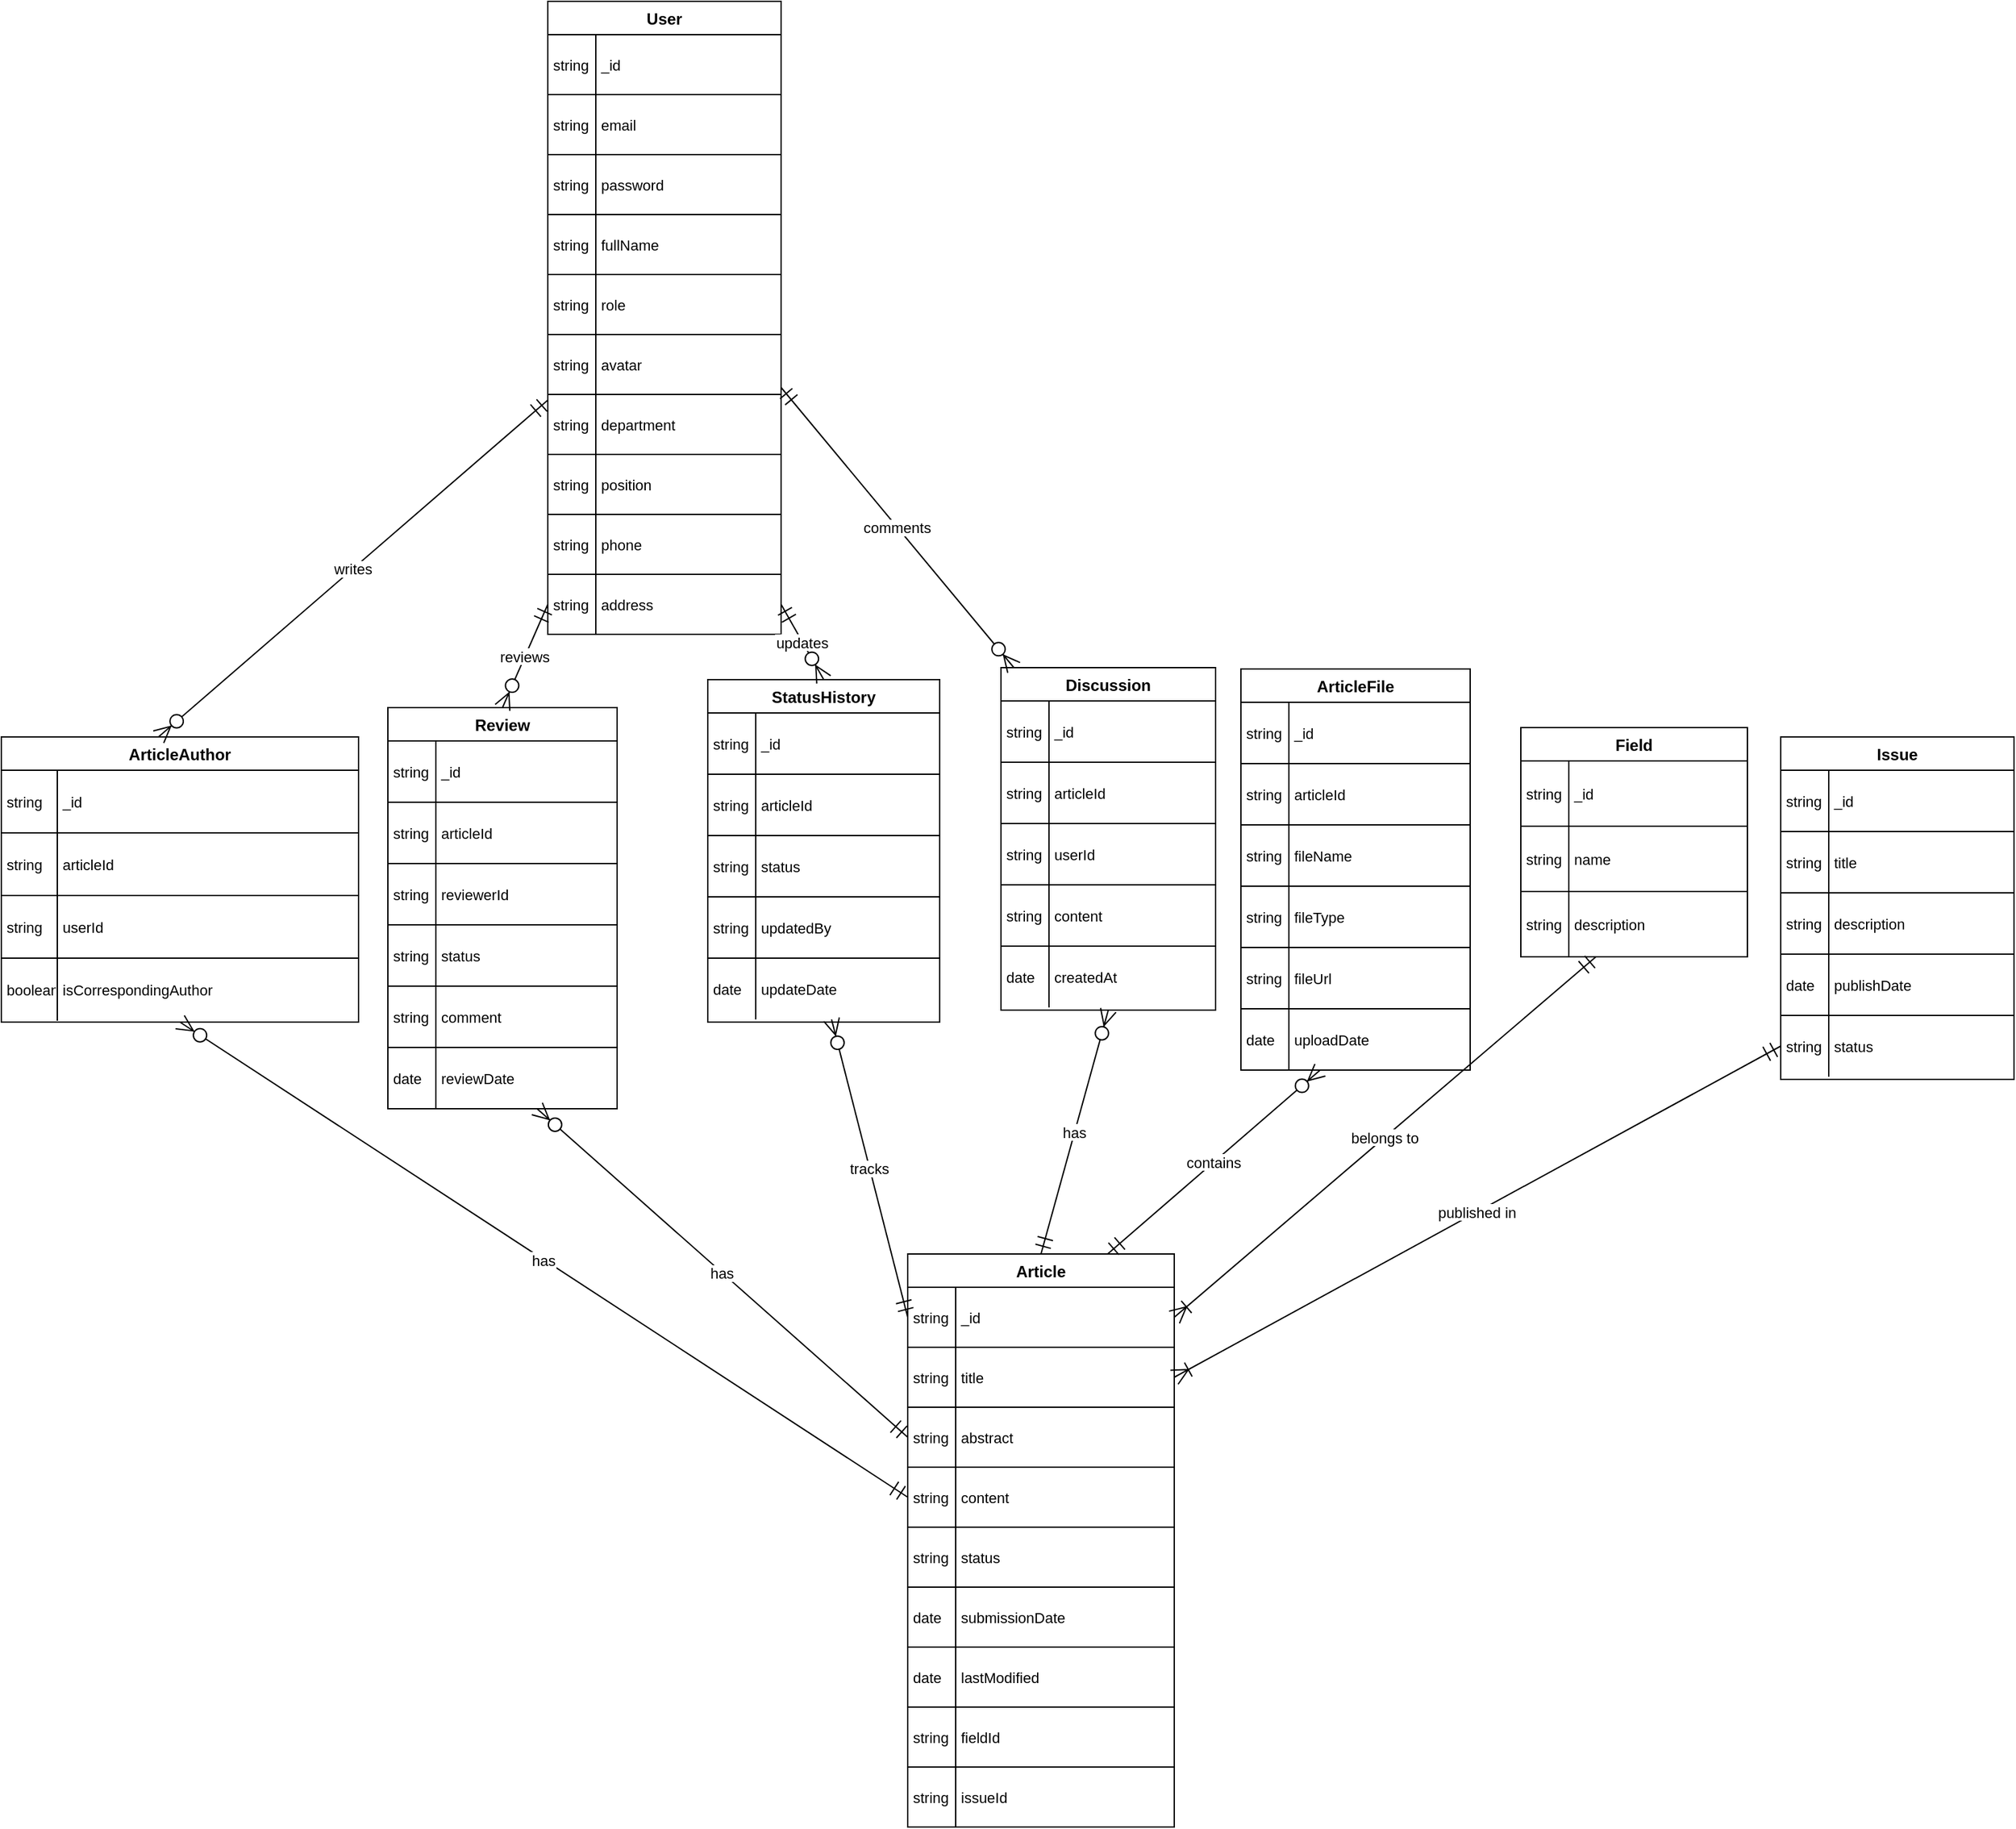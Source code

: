 <mxfile version="27.0.5">
  <diagram name="Page-1" id="0YaDESVWMRHIwF04TZAF">
    <mxGraphModel dx="2026" dy="1149" grid="1" gridSize="10" guides="1" tooltips="1" connect="1" arrows="1" fold="1" page="1" pageScale="1" pageWidth="850" pageHeight="1100" math="0" shadow="0">
      <root>
        <mxCell id="0" />
        <mxCell id="1" parent="0" />
        <mxCell id="7k_ZVBE1jl70smg0O-KJ-1" value="User" style="shape=table;startSize=25;container=1;collapsible=0;childLayout=tableLayout;fixedRows=1;rowLines=1;fontStyle=1;align=center;resizeLast=1;" vertex="1" parent="1">
          <mxGeometry x="600" y="70" width="175" height="475" as="geometry" />
        </mxCell>
        <mxCell id="7k_ZVBE1jl70smg0O-KJ-2" style="shape=tableRow;horizontal=0;startSize=0;swimlaneHead=0;swimlaneBody=0;fillColor=none;collapsible=0;dropTarget=0;points=[[0,0.5],[1,0.5]];portConstraint=eastwest;top=0;left=0;right=0;bottom=0;" vertex="1" parent="7k_ZVBE1jl70smg0O-KJ-1">
          <mxGeometry y="25" width="175" height="45" as="geometry" />
        </mxCell>
        <mxCell id="7k_ZVBE1jl70smg0O-KJ-3" value="string" style="shape=partialRectangle;connectable=0;fillColor=none;top=0;left=0;bottom=0;right=0;align=left;spacingLeft=2;overflow=hidden;fontSize=11;" vertex="1" parent="7k_ZVBE1jl70smg0O-KJ-2">
          <mxGeometry width="36" height="45" as="geometry">
            <mxRectangle width="36" height="45" as="alternateBounds" />
          </mxGeometry>
        </mxCell>
        <mxCell id="7k_ZVBE1jl70smg0O-KJ-4" value="_id" style="shape=partialRectangle;connectable=0;fillColor=none;top=0;left=0;bottom=0;right=0;align=left;spacingLeft=2;overflow=hidden;fontSize=11;" vertex="1" parent="7k_ZVBE1jl70smg0O-KJ-2">
          <mxGeometry x="36" width="139" height="45" as="geometry">
            <mxRectangle width="139" height="45" as="alternateBounds" />
          </mxGeometry>
        </mxCell>
        <mxCell id="7k_ZVBE1jl70smg0O-KJ-5" style="shape=tableRow;horizontal=0;startSize=0;swimlaneHead=0;swimlaneBody=0;fillColor=none;collapsible=0;dropTarget=0;points=[[0,0.5],[1,0.5]];portConstraint=eastwest;top=0;left=0;right=0;bottom=0;" vertex="1" parent="7k_ZVBE1jl70smg0O-KJ-1">
          <mxGeometry y="70" width="175" height="45" as="geometry" />
        </mxCell>
        <mxCell id="7k_ZVBE1jl70smg0O-KJ-6" value="string" style="shape=partialRectangle;connectable=0;fillColor=none;top=0;left=0;bottom=0;right=0;align=left;spacingLeft=2;overflow=hidden;fontSize=11;" vertex="1" parent="7k_ZVBE1jl70smg0O-KJ-5">
          <mxGeometry width="36" height="45" as="geometry">
            <mxRectangle width="36" height="45" as="alternateBounds" />
          </mxGeometry>
        </mxCell>
        <mxCell id="7k_ZVBE1jl70smg0O-KJ-7" value="email" style="shape=partialRectangle;connectable=0;fillColor=none;top=0;left=0;bottom=0;right=0;align=left;spacingLeft=2;overflow=hidden;fontSize=11;" vertex="1" parent="7k_ZVBE1jl70smg0O-KJ-5">
          <mxGeometry x="36" width="139" height="45" as="geometry">
            <mxRectangle width="139" height="45" as="alternateBounds" />
          </mxGeometry>
        </mxCell>
        <mxCell id="7k_ZVBE1jl70smg0O-KJ-8" style="shape=tableRow;horizontal=0;startSize=0;swimlaneHead=0;swimlaneBody=0;fillColor=none;collapsible=0;dropTarget=0;points=[[0,0.5],[1,0.5]];portConstraint=eastwest;top=0;left=0;right=0;bottom=0;" vertex="1" parent="7k_ZVBE1jl70smg0O-KJ-1">
          <mxGeometry y="115" width="175" height="45" as="geometry" />
        </mxCell>
        <mxCell id="7k_ZVBE1jl70smg0O-KJ-9" value="string" style="shape=partialRectangle;connectable=0;fillColor=none;top=0;left=0;bottom=0;right=0;align=left;spacingLeft=2;overflow=hidden;fontSize=11;" vertex="1" parent="7k_ZVBE1jl70smg0O-KJ-8">
          <mxGeometry width="36" height="45" as="geometry">
            <mxRectangle width="36" height="45" as="alternateBounds" />
          </mxGeometry>
        </mxCell>
        <mxCell id="7k_ZVBE1jl70smg0O-KJ-10" value="password" style="shape=partialRectangle;connectable=0;fillColor=none;top=0;left=0;bottom=0;right=0;align=left;spacingLeft=2;overflow=hidden;fontSize=11;" vertex="1" parent="7k_ZVBE1jl70smg0O-KJ-8">
          <mxGeometry x="36" width="139" height="45" as="geometry">
            <mxRectangle width="139" height="45" as="alternateBounds" />
          </mxGeometry>
        </mxCell>
        <mxCell id="7k_ZVBE1jl70smg0O-KJ-11" style="shape=tableRow;horizontal=0;startSize=0;swimlaneHead=0;swimlaneBody=0;fillColor=none;collapsible=0;dropTarget=0;points=[[0,0.5],[1,0.5]];portConstraint=eastwest;top=0;left=0;right=0;bottom=0;" vertex="1" parent="7k_ZVBE1jl70smg0O-KJ-1">
          <mxGeometry y="160" width="175" height="45" as="geometry" />
        </mxCell>
        <mxCell id="7k_ZVBE1jl70smg0O-KJ-12" value="string" style="shape=partialRectangle;connectable=0;fillColor=none;top=0;left=0;bottom=0;right=0;align=left;spacingLeft=2;overflow=hidden;fontSize=11;" vertex="1" parent="7k_ZVBE1jl70smg0O-KJ-11">
          <mxGeometry width="36" height="45" as="geometry">
            <mxRectangle width="36" height="45" as="alternateBounds" />
          </mxGeometry>
        </mxCell>
        <mxCell id="7k_ZVBE1jl70smg0O-KJ-13" value="fullName" style="shape=partialRectangle;connectable=0;fillColor=none;top=0;left=0;bottom=0;right=0;align=left;spacingLeft=2;overflow=hidden;fontSize=11;" vertex="1" parent="7k_ZVBE1jl70smg0O-KJ-11">
          <mxGeometry x="36" width="139" height="45" as="geometry">
            <mxRectangle width="139" height="45" as="alternateBounds" />
          </mxGeometry>
        </mxCell>
        <mxCell id="7k_ZVBE1jl70smg0O-KJ-14" style="shape=tableRow;horizontal=0;startSize=0;swimlaneHead=0;swimlaneBody=0;fillColor=none;collapsible=0;dropTarget=0;points=[[0,0.5],[1,0.5]];portConstraint=eastwest;top=0;left=0;right=0;bottom=0;" vertex="1" parent="7k_ZVBE1jl70smg0O-KJ-1">
          <mxGeometry y="205" width="175" height="45" as="geometry" />
        </mxCell>
        <mxCell id="7k_ZVBE1jl70smg0O-KJ-15" value="string" style="shape=partialRectangle;connectable=0;fillColor=none;top=0;left=0;bottom=0;right=0;align=left;spacingLeft=2;overflow=hidden;fontSize=11;" vertex="1" parent="7k_ZVBE1jl70smg0O-KJ-14">
          <mxGeometry width="36" height="45" as="geometry">
            <mxRectangle width="36" height="45" as="alternateBounds" />
          </mxGeometry>
        </mxCell>
        <mxCell id="7k_ZVBE1jl70smg0O-KJ-16" value="role" style="shape=partialRectangle;connectable=0;fillColor=none;top=0;left=0;bottom=0;right=0;align=left;spacingLeft=2;overflow=hidden;fontSize=11;" vertex="1" parent="7k_ZVBE1jl70smg0O-KJ-14">
          <mxGeometry x="36" width="139" height="45" as="geometry">
            <mxRectangle width="139" height="45" as="alternateBounds" />
          </mxGeometry>
        </mxCell>
        <mxCell id="7k_ZVBE1jl70smg0O-KJ-17" style="shape=tableRow;horizontal=0;startSize=0;swimlaneHead=0;swimlaneBody=0;fillColor=none;collapsible=0;dropTarget=0;points=[[0,0.5],[1,0.5]];portConstraint=eastwest;top=0;left=0;right=0;bottom=0;" vertex="1" parent="7k_ZVBE1jl70smg0O-KJ-1">
          <mxGeometry y="250" width="175" height="45" as="geometry" />
        </mxCell>
        <mxCell id="7k_ZVBE1jl70smg0O-KJ-18" value="string" style="shape=partialRectangle;connectable=0;fillColor=none;top=0;left=0;bottom=0;right=0;align=left;spacingLeft=2;overflow=hidden;fontSize=11;" vertex="1" parent="7k_ZVBE1jl70smg0O-KJ-17">
          <mxGeometry width="36" height="45" as="geometry">
            <mxRectangle width="36" height="45" as="alternateBounds" />
          </mxGeometry>
        </mxCell>
        <mxCell id="7k_ZVBE1jl70smg0O-KJ-19" value="avatar" style="shape=partialRectangle;connectable=0;fillColor=none;top=0;left=0;bottom=0;right=0;align=left;spacingLeft=2;overflow=hidden;fontSize=11;" vertex="1" parent="7k_ZVBE1jl70smg0O-KJ-17">
          <mxGeometry x="36" width="139" height="45" as="geometry">
            <mxRectangle width="139" height="45" as="alternateBounds" />
          </mxGeometry>
        </mxCell>
        <mxCell id="7k_ZVBE1jl70smg0O-KJ-20" style="shape=tableRow;horizontal=0;startSize=0;swimlaneHead=0;swimlaneBody=0;fillColor=none;collapsible=0;dropTarget=0;points=[[0,0.5],[1,0.5]];portConstraint=eastwest;top=0;left=0;right=0;bottom=0;" vertex="1" parent="7k_ZVBE1jl70smg0O-KJ-1">
          <mxGeometry y="295" width="175" height="45" as="geometry" />
        </mxCell>
        <mxCell id="7k_ZVBE1jl70smg0O-KJ-21" value="string" style="shape=partialRectangle;connectable=0;fillColor=none;top=0;left=0;bottom=0;right=0;align=left;spacingLeft=2;overflow=hidden;fontSize=11;" vertex="1" parent="7k_ZVBE1jl70smg0O-KJ-20">
          <mxGeometry width="36" height="45" as="geometry">
            <mxRectangle width="36" height="45" as="alternateBounds" />
          </mxGeometry>
        </mxCell>
        <mxCell id="7k_ZVBE1jl70smg0O-KJ-22" value="department" style="shape=partialRectangle;connectable=0;fillColor=none;top=0;left=0;bottom=0;right=0;align=left;spacingLeft=2;overflow=hidden;fontSize=11;" vertex="1" parent="7k_ZVBE1jl70smg0O-KJ-20">
          <mxGeometry x="36" width="139" height="45" as="geometry">
            <mxRectangle width="139" height="45" as="alternateBounds" />
          </mxGeometry>
        </mxCell>
        <mxCell id="7k_ZVBE1jl70smg0O-KJ-23" style="shape=tableRow;horizontal=0;startSize=0;swimlaneHead=0;swimlaneBody=0;fillColor=none;collapsible=0;dropTarget=0;points=[[0,0.5],[1,0.5]];portConstraint=eastwest;top=0;left=0;right=0;bottom=0;" vertex="1" parent="7k_ZVBE1jl70smg0O-KJ-1">
          <mxGeometry y="340" width="175" height="45" as="geometry" />
        </mxCell>
        <mxCell id="7k_ZVBE1jl70smg0O-KJ-24" value="string" style="shape=partialRectangle;connectable=0;fillColor=none;top=0;left=0;bottom=0;right=0;align=left;spacingLeft=2;overflow=hidden;fontSize=11;" vertex="1" parent="7k_ZVBE1jl70smg0O-KJ-23">
          <mxGeometry width="36" height="45" as="geometry">
            <mxRectangle width="36" height="45" as="alternateBounds" />
          </mxGeometry>
        </mxCell>
        <mxCell id="7k_ZVBE1jl70smg0O-KJ-25" value="position" style="shape=partialRectangle;connectable=0;fillColor=none;top=0;left=0;bottom=0;right=0;align=left;spacingLeft=2;overflow=hidden;fontSize=11;" vertex="1" parent="7k_ZVBE1jl70smg0O-KJ-23">
          <mxGeometry x="36" width="139" height="45" as="geometry">
            <mxRectangle width="139" height="45" as="alternateBounds" />
          </mxGeometry>
        </mxCell>
        <mxCell id="7k_ZVBE1jl70smg0O-KJ-26" style="shape=tableRow;horizontal=0;startSize=0;swimlaneHead=0;swimlaneBody=0;fillColor=none;collapsible=0;dropTarget=0;points=[[0,0.5],[1,0.5]];portConstraint=eastwest;top=0;left=0;right=0;bottom=0;" vertex="1" parent="7k_ZVBE1jl70smg0O-KJ-1">
          <mxGeometry y="385" width="175" height="45" as="geometry" />
        </mxCell>
        <mxCell id="7k_ZVBE1jl70smg0O-KJ-27" value="string" style="shape=partialRectangle;connectable=0;fillColor=none;top=0;left=0;bottom=0;right=0;align=left;spacingLeft=2;overflow=hidden;fontSize=11;" vertex="1" parent="7k_ZVBE1jl70smg0O-KJ-26">
          <mxGeometry width="36" height="45" as="geometry">
            <mxRectangle width="36" height="45" as="alternateBounds" />
          </mxGeometry>
        </mxCell>
        <mxCell id="7k_ZVBE1jl70smg0O-KJ-28" value="phone" style="shape=partialRectangle;connectable=0;fillColor=none;top=0;left=0;bottom=0;right=0;align=left;spacingLeft=2;overflow=hidden;fontSize=11;" vertex="1" parent="7k_ZVBE1jl70smg0O-KJ-26">
          <mxGeometry x="36" width="139" height="45" as="geometry">
            <mxRectangle width="139" height="45" as="alternateBounds" />
          </mxGeometry>
        </mxCell>
        <mxCell id="7k_ZVBE1jl70smg0O-KJ-29" style="shape=tableRow;horizontal=0;startSize=0;swimlaneHead=0;swimlaneBody=0;fillColor=none;collapsible=0;dropTarget=0;points=[[0,0.5],[1,0.5]];portConstraint=eastwest;top=0;left=0;right=0;bottom=0;" vertex="1" parent="7k_ZVBE1jl70smg0O-KJ-1">
          <mxGeometry y="430" width="175" height="45" as="geometry" />
        </mxCell>
        <mxCell id="7k_ZVBE1jl70smg0O-KJ-30" value="string" style="shape=partialRectangle;connectable=0;fillColor=none;top=0;left=0;bottom=0;right=0;align=left;spacingLeft=2;overflow=hidden;fontSize=11;" vertex="1" parent="7k_ZVBE1jl70smg0O-KJ-29">
          <mxGeometry width="36" height="45" as="geometry">
            <mxRectangle width="36" height="45" as="alternateBounds" />
          </mxGeometry>
        </mxCell>
        <mxCell id="7k_ZVBE1jl70smg0O-KJ-31" value="address" style="shape=partialRectangle;connectable=0;fillColor=none;top=0;left=0;bottom=0;right=0;align=left;spacingLeft=2;overflow=hidden;fontSize=11;" vertex="1" parent="7k_ZVBE1jl70smg0O-KJ-29">
          <mxGeometry x="36" width="139" height="45" as="geometry">
            <mxRectangle width="139" height="45" as="alternateBounds" />
          </mxGeometry>
        </mxCell>
        <mxCell id="7k_ZVBE1jl70smg0O-KJ-32" value="Article" style="shape=table;startSize=25;container=1;collapsible=0;childLayout=tableLayout;fixedRows=1;rowLines=1;fontStyle=1;align=center;resizeLast=1;" vertex="1" parent="1">
          <mxGeometry x="870" y="1010" width="200" height="430" as="geometry" />
        </mxCell>
        <mxCell id="7k_ZVBE1jl70smg0O-KJ-33" style="shape=tableRow;horizontal=0;startSize=0;swimlaneHead=0;swimlaneBody=0;fillColor=none;collapsible=0;dropTarget=0;points=[[0,0.5],[1,0.5]];portConstraint=eastwest;top=0;left=0;right=0;bottom=0;" vertex="1" parent="7k_ZVBE1jl70smg0O-KJ-32">
          <mxGeometry y="25" width="200" height="45" as="geometry" />
        </mxCell>
        <mxCell id="7k_ZVBE1jl70smg0O-KJ-34" value="string" style="shape=partialRectangle;connectable=0;fillColor=none;top=0;left=0;bottom=0;right=0;align=left;spacingLeft=2;overflow=hidden;fontSize=11;" vertex="1" parent="7k_ZVBE1jl70smg0O-KJ-33">
          <mxGeometry width="36" height="45" as="geometry">
            <mxRectangle width="36" height="45" as="alternateBounds" />
          </mxGeometry>
        </mxCell>
        <mxCell id="7k_ZVBE1jl70smg0O-KJ-35" value="_id" style="shape=partialRectangle;connectable=0;fillColor=none;top=0;left=0;bottom=0;right=0;align=left;spacingLeft=2;overflow=hidden;fontSize=11;" vertex="1" parent="7k_ZVBE1jl70smg0O-KJ-33">
          <mxGeometry x="36" width="164" height="45" as="geometry">
            <mxRectangle width="164" height="45" as="alternateBounds" />
          </mxGeometry>
        </mxCell>
        <mxCell id="7k_ZVBE1jl70smg0O-KJ-36" style="shape=tableRow;horizontal=0;startSize=0;swimlaneHead=0;swimlaneBody=0;fillColor=none;collapsible=0;dropTarget=0;points=[[0,0.5],[1,0.5]];portConstraint=eastwest;top=0;left=0;right=0;bottom=0;" vertex="1" parent="7k_ZVBE1jl70smg0O-KJ-32">
          <mxGeometry y="70" width="200" height="45" as="geometry" />
        </mxCell>
        <mxCell id="7k_ZVBE1jl70smg0O-KJ-37" value="string" style="shape=partialRectangle;connectable=0;fillColor=none;top=0;left=0;bottom=0;right=0;align=left;spacingLeft=2;overflow=hidden;fontSize=11;" vertex="1" parent="7k_ZVBE1jl70smg0O-KJ-36">
          <mxGeometry width="36" height="45" as="geometry">
            <mxRectangle width="36" height="45" as="alternateBounds" />
          </mxGeometry>
        </mxCell>
        <mxCell id="7k_ZVBE1jl70smg0O-KJ-38" value="title" style="shape=partialRectangle;connectable=0;fillColor=none;top=0;left=0;bottom=0;right=0;align=left;spacingLeft=2;overflow=hidden;fontSize=11;" vertex="1" parent="7k_ZVBE1jl70smg0O-KJ-36">
          <mxGeometry x="36" width="164" height="45" as="geometry">
            <mxRectangle width="164" height="45" as="alternateBounds" />
          </mxGeometry>
        </mxCell>
        <mxCell id="7k_ZVBE1jl70smg0O-KJ-39" style="shape=tableRow;horizontal=0;startSize=0;swimlaneHead=0;swimlaneBody=0;fillColor=none;collapsible=0;dropTarget=0;points=[[0,0.5],[1,0.5]];portConstraint=eastwest;top=0;left=0;right=0;bottom=0;" vertex="1" parent="7k_ZVBE1jl70smg0O-KJ-32">
          <mxGeometry y="115" width="200" height="45" as="geometry" />
        </mxCell>
        <mxCell id="7k_ZVBE1jl70smg0O-KJ-40" value="string" style="shape=partialRectangle;connectable=0;fillColor=none;top=0;left=0;bottom=0;right=0;align=left;spacingLeft=2;overflow=hidden;fontSize=11;" vertex="1" parent="7k_ZVBE1jl70smg0O-KJ-39">
          <mxGeometry width="36" height="45" as="geometry">
            <mxRectangle width="36" height="45" as="alternateBounds" />
          </mxGeometry>
        </mxCell>
        <mxCell id="7k_ZVBE1jl70smg0O-KJ-41" value="abstract" style="shape=partialRectangle;connectable=0;fillColor=none;top=0;left=0;bottom=0;right=0;align=left;spacingLeft=2;overflow=hidden;fontSize=11;" vertex="1" parent="7k_ZVBE1jl70smg0O-KJ-39">
          <mxGeometry x="36" width="164" height="45" as="geometry">
            <mxRectangle width="164" height="45" as="alternateBounds" />
          </mxGeometry>
        </mxCell>
        <mxCell id="7k_ZVBE1jl70smg0O-KJ-42" style="shape=tableRow;horizontal=0;startSize=0;swimlaneHead=0;swimlaneBody=0;fillColor=none;collapsible=0;dropTarget=0;points=[[0,0.5],[1,0.5]];portConstraint=eastwest;top=0;left=0;right=0;bottom=0;" vertex="1" parent="7k_ZVBE1jl70smg0O-KJ-32">
          <mxGeometry y="160" width="200" height="45" as="geometry" />
        </mxCell>
        <mxCell id="7k_ZVBE1jl70smg0O-KJ-43" value="string" style="shape=partialRectangle;connectable=0;fillColor=none;top=0;left=0;bottom=0;right=0;align=left;spacingLeft=2;overflow=hidden;fontSize=11;" vertex="1" parent="7k_ZVBE1jl70smg0O-KJ-42">
          <mxGeometry width="36" height="45" as="geometry">
            <mxRectangle width="36" height="45" as="alternateBounds" />
          </mxGeometry>
        </mxCell>
        <mxCell id="7k_ZVBE1jl70smg0O-KJ-44" value="content" style="shape=partialRectangle;connectable=0;fillColor=none;top=0;left=0;bottom=0;right=0;align=left;spacingLeft=2;overflow=hidden;fontSize=11;" vertex="1" parent="7k_ZVBE1jl70smg0O-KJ-42">
          <mxGeometry x="36" width="164" height="45" as="geometry">
            <mxRectangle width="164" height="45" as="alternateBounds" />
          </mxGeometry>
        </mxCell>
        <mxCell id="7k_ZVBE1jl70smg0O-KJ-45" style="shape=tableRow;horizontal=0;startSize=0;swimlaneHead=0;swimlaneBody=0;fillColor=none;collapsible=0;dropTarget=0;points=[[0,0.5],[1,0.5]];portConstraint=eastwest;top=0;left=0;right=0;bottom=0;" vertex="1" parent="7k_ZVBE1jl70smg0O-KJ-32">
          <mxGeometry y="205" width="200" height="45" as="geometry" />
        </mxCell>
        <mxCell id="7k_ZVBE1jl70smg0O-KJ-46" value="string" style="shape=partialRectangle;connectable=0;fillColor=none;top=0;left=0;bottom=0;right=0;align=left;spacingLeft=2;overflow=hidden;fontSize=11;" vertex="1" parent="7k_ZVBE1jl70smg0O-KJ-45">
          <mxGeometry width="36" height="45" as="geometry">
            <mxRectangle width="36" height="45" as="alternateBounds" />
          </mxGeometry>
        </mxCell>
        <mxCell id="7k_ZVBE1jl70smg0O-KJ-47" value="status" style="shape=partialRectangle;connectable=0;fillColor=none;top=0;left=0;bottom=0;right=0;align=left;spacingLeft=2;overflow=hidden;fontSize=11;" vertex="1" parent="7k_ZVBE1jl70smg0O-KJ-45">
          <mxGeometry x="36" width="164" height="45" as="geometry">
            <mxRectangle width="164" height="45" as="alternateBounds" />
          </mxGeometry>
        </mxCell>
        <mxCell id="7k_ZVBE1jl70smg0O-KJ-48" style="shape=tableRow;horizontal=0;startSize=0;swimlaneHead=0;swimlaneBody=0;fillColor=none;collapsible=0;dropTarget=0;points=[[0,0.5],[1,0.5]];portConstraint=eastwest;top=0;left=0;right=0;bottom=0;" vertex="1" parent="7k_ZVBE1jl70smg0O-KJ-32">
          <mxGeometry y="250" width="200" height="45" as="geometry" />
        </mxCell>
        <mxCell id="7k_ZVBE1jl70smg0O-KJ-49" value="date" style="shape=partialRectangle;connectable=0;fillColor=none;top=0;left=0;bottom=0;right=0;align=left;spacingLeft=2;overflow=hidden;fontSize=11;" vertex="1" parent="7k_ZVBE1jl70smg0O-KJ-48">
          <mxGeometry width="36" height="45" as="geometry">
            <mxRectangle width="36" height="45" as="alternateBounds" />
          </mxGeometry>
        </mxCell>
        <mxCell id="7k_ZVBE1jl70smg0O-KJ-50" value="submissionDate" style="shape=partialRectangle;connectable=0;fillColor=none;top=0;left=0;bottom=0;right=0;align=left;spacingLeft=2;overflow=hidden;fontSize=11;" vertex="1" parent="7k_ZVBE1jl70smg0O-KJ-48">
          <mxGeometry x="36" width="164" height="45" as="geometry">
            <mxRectangle width="164" height="45" as="alternateBounds" />
          </mxGeometry>
        </mxCell>
        <mxCell id="7k_ZVBE1jl70smg0O-KJ-51" style="shape=tableRow;horizontal=0;startSize=0;swimlaneHead=0;swimlaneBody=0;fillColor=none;collapsible=0;dropTarget=0;points=[[0,0.5],[1,0.5]];portConstraint=eastwest;top=0;left=0;right=0;bottom=0;" vertex="1" parent="7k_ZVBE1jl70smg0O-KJ-32">
          <mxGeometry y="295" width="200" height="45" as="geometry" />
        </mxCell>
        <mxCell id="7k_ZVBE1jl70smg0O-KJ-52" value="date" style="shape=partialRectangle;connectable=0;fillColor=none;top=0;left=0;bottom=0;right=0;align=left;spacingLeft=2;overflow=hidden;fontSize=11;" vertex="1" parent="7k_ZVBE1jl70smg0O-KJ-51">
          <mxGeometry width="36" height="45" as="geometry">
            <mxRectangle width="36" height="45" as="alternateBounds" />
          </mxGeometry>
        </mxCell>
        <mxCell id="7k_ZVBE1jl70smg0O-KJ-53" value="lastModified" style="shape=partialRectangle;connectable=0;fillColor=none;top=0;left=0;bottom=0;right=0;align=left;spacingLeft=2;overflow=hidden;fontSize=11;" vertex="1" parent="7k_ZVBE1jl70smg0O-KJ-51">
          <mxGeometry x="36" width="164" height="45" as="geometry">
            <mxRectangle width="164" height="45" as="alternateBounds" />
          </mxGeometry>
        </mxCell>
        <mxCell id="7k_ZVBE1jl70smg0O-KJ-54" style="shape=tableRow;horizontal=0;startSize=0;swimlaneHead=0;swimlaneBody=0;fillColor=none;collapsible=0;dropTarget=0;points=[[0,0.5],[1,0.5]];portConstraint=eastwest;top=0;left=0;right=0;bottom=0;" vertex="1" parent="7k_ZVBE1jl70smg0O-KJ-32">
          <mxGeometry y="340" width="200" height="45" as="geometry" />
        </mxCell>
        <mxCell id="7k_ZVBE1jl70smg0O-KJ-55" value="string" style="shape=partialRectangle;connectable=0;fillColor=none;top=0;left=0;bottom=0;right=0;align=left;spacingLeft=2;overflow=hidden;fontSize=11;" vertex="1" parent="7k_ZVBE1jl70smg0O-KJ-54">
          <mxGeometry width="36" height="45" as="geometry">
            <mxRectangle width="36" height="45" as="alternateBounds" />
          </mxGeometry>
        </mxCell>
        <mxCell id="7k_ZVBE1jl70smg0O-KJ-56" value="fieldId" style="shape=partialRectangle;connectable=0;fillColor=none;top=0;left=0;bottom=0;right=0;align=left;spacingLeft=2;overflow=hidden;fontSize=11;" vertex="1" parent="7k_ZVBE1jl70smg0O-KJ-54">
          <mxGeometry x="36" width="164" height="45" as="geometry">
            <mxRectangle width="164" height="45" as="alternateBounds" />
          </mxGeometry>
        </mxCell>
        <mxCell id="7k_ZVBE1jl70smg0O-KJ-57" style="shape=tableRow;horizontal=0;startSize=0;swimlaneHead=0;swimlaneBody=0;fillColor=none;collapsible=0;dropTarget=0;points=[[0,0.5],[1,0.5]];portConstraint=eastwest;top=0;left=0;right=0;bottom=0;" vertex="1" parent="7k_ZVBE1jl70smg0O-KJ-32">
          <mxGeometry y="385" width="200" height="45" as="geometry" />
        </mxCell>
        <mxCell id="7k_ZVBE1jl70smg0O-KJ-58" value="string" style="shape=partialRectangle;connectable=0;fillColor=none;top=0;left=0;bottom=0;right=0;align=left;spacingLeft=2;overflow=hidden;fontSize=11;" vertex="1" parent="7k_ZVBE1jl70smg0O-KJ-57">
          <mxGeometry width="36" height="45" as="geometry">
            <mxRectangle width="36" height="45" as="alternateBounds" />
          </mxGeometry>
        </mxCell>
        <mxCell id="7k_ZVBE1jl70smg0O-KJ-59" value="issueId" style="shape=partialRectangle;connectable=0;fillColor=none;top=0;left=0;bottom=0;right=0;align=left;spacingLeft=2;overflow=hidden;fontSize=11;" vertex="1" parent="7k_ZVBE1jl70smg0O-KJ-57">
          <mxGeometry x="36" width="164" height="45" as="geometry">
            <mxRectangle width="164" height="45" as="alternateBounds" />
          </mxGeometry>
        </mxCell>
        <mxCell id="7k_ZVBE1jl70smg0O-KJ-60" value="ArticleAuthor" style="shape=table;startSize=25;container=1;collapsible=0;childLayout=tableLayout;fixedRows=1;rowLines=1;fontStyle=1;align=center;resizeLast=1;" vertex="1" parent="1">
          <mxGeometry x="190" y="622" width="268" height="214" as="geometry" />
        </mxCell>
        <mxCell id="7k_ZVBE1jl70smg0O-KJ-61" style="shape=tableRow;horizontal=0;startSize=0;swimlaneHead=0;swimlaneBody=0;fillColor=none;collapsible=0;dropTarget=0;points=[[0,0.5],[1,0.5]];portConstraint=eastwest;top=0;left=0;right=0;bottom=0;" vertex="1" parent="7k_ZVBE1jl70smg0O-KJ-60">
          <mxGeometry y="25" width="268" height="47" as="geometry" />
        </mxCell>
        <mxCell id="7k_ZVBE1jl70smg0O-KJ-62" value="string" style="shape=partialRectangle;connectable=0;fillColor=none;top=0;left=0;bottom=0;right=0;align=left;spacingLeft=2;overflow=hidden;fontSize=11;" vertex="1" parent="7k_ZVBE1jl70smg0O-KJ-61">
          <mxGeometry width="42" height="47" as="geometry">
            <mxRectangle width="42" height="47" as="alternateBounds" />
          </mxGeometry>
        </mxCell>
        <mxCell id="7k_ZVBE1jl70smg0O-KJ-63" value="_id" style="shape=partialRectangle;connectable=0;fillColor=none;top=0;left=0;bottom=0;right=0;align=left;spacingLeft=2;overflow=hidden;fontSize=11;" vertex="1" parent="7k_ZVBE1jl70smg0O-KJ-61">
          <mxGeometry x="42" width="226" height="47" as="geometry">
            <mxRectangle width="226" height="47" as="alternateBounds" />
          </mxGeometry>
        </mxCell>
        <mxCell id="7k_ZVBE1jl70smg0O-KJ-64" style="shape=tableRow;horizontal=0;startSize=0;swimlaneHead=0;swimlaneBody=0;fillColor=none;collapsible=0;dropTarget=0;points=[[0,0.5],[1,0.5]];portConstraint=eastwest;top=0;left=0;right=0;bottom=0;" vertex="1" parent="7k_ZVBE1jl70smg0O-KJ-60">
          <mxGeometry y="72" width="268" height="47" as="geometry" />
        </mxCell>
        <mxCell id="7k_ZVBE1jl70smg0O-KJ-65" value="string" style="shape=partialRectangle;connectable=0;fillColor=none;top=0;left=0;bottom=0;right=0;align=left;spacingLeft=2;overflow=hidden;fontSize=11;" vertex="1" parent="7k_ZVBE1jl70smg0O-KJ-64">
          <mxGeometry width="42" height="47" as="geometry">
            <mxRectangle width="42" height="47" as="alternateBounds" />
          </mxGeometry>
        </mxCell>
        <mxCell id="7k_ZVBE1jl70smg0O-KJ-66" value="articleId" style="shape=partialRectangle;connectable=0;fillColor=none;top=0;left=0;bottom=0;right=0;align=left;spacingLeft=2;overflow=hidden;fontSize=11;" vertex="1" parent="7k_ZVBE1jl70smg0O-KJ-64">
          <mxGeometry x="42" width="226" height="47" as="geometry">
            <mxRectangle width="226" height="47" as="alternateBounds" />
          </mxGeometry>
        </mxCell>
        <mxCell id="7k_ZVBE1jl70smg0O-KJ-67" style="shape=tableRow;horizontal=0;startSize=0;swimlaneHead=0;swimlaneBody=0;fillColor=none;collapsible=0;dropTarget=0;points=[[0,0.5],[1,0.5]];portConstraint=eastwest;top=0;left=0;right=0;bottom=0;" vertex="1" parent="7k_ZVBE1jl70smg0O-KJ-60">
          <mxGeometry y="119" width="268" height="47" as="geometry" />
        </mxCell>
        <mxCell id="7k_ZVBE1jl70smg0O-KJ-68" value="string" style="shape=partialRectangle;connectable=0;fillColor=none;top=0;left=0;bottom=0;right=0;align=left;spacingLeft=2;overflow=hidden;fontSize=11;" vertex="1" parent="7k_ZVBE1jl70smg0O-KJ-67">
          <mxGeometry width="42" height="47" as="geometry">
            <mxRectangle width="42" height="47" as="alternateBounds" />
          </mxGeometry>
        </mxCell>
        <mxCell id="7k_ZVBE1jl70smg0O-KJ-69" value="userId" style="shape=partialRectangle;connectable=0;fillColor=none;top=0;left=0;bottom=0;right=0;align=left;spacingLeft=2;overflow=hidden;fontSize=11;" vertex="1" parent="7k_ZVBE1jl70smg0O-KJ-67">
          <mxGeometry x="42" width="226" height="47" as="geometry">
            <mxRectangle width="226" height="47" as="alternateBounds" />
          </mxGeometry>
        </mxCell>
        <mxCell id="7k_ZVBE1jl70smg0O-KJ-70" style="shape=tableRow;horizontal=0;startSize=0;swimlaneHead=0;swimlaneBody=0;fillColor=none;collapsible=0;dropTarget=0;points=[[0,0.5],[1,0.5]];portConstraint=eastwest;top=0;left=0;right=0;bottom=0;" vertex="1" parent="7k_ZVBE1jl70smg0O-KJ-60">
          <mxGeometry y="166" width="268" height="47" as="geometry" />
        </mxCell>
        <mxCell id="7k_ZVBE1jl70smg0O-KJ-71" value="boolean" style="shape=partialRectangle;connectable=0;fillColor=none;top=0;left=0;bottom=0;right=0;align=left;spacingLeft=2;overflow=hidden;fontSize=11;" vertex="1" parent="7k_ZVBE1jl70smg0O-KJ-70">
          <mxGeometry width="42" height="47" as="geometry">
            <mxRectangle width="42" height="47" as="alternateBounds" />
          </mxGeometry>
        </mxCell>
        <mxCell id="7k_ZVBE1jl70smg0O-KJ-72" value="isCorrespondingAuthor" style="shape=partialRectangle;connectable=0;fillColor=none;top=0;left=0;bottom=0;right=0;align=left;spacingLeft=2;overflow=hidden;fontSize=11;" vertex="1" parent="7k_ZVBE1jl70smg0O-KJ-70">
          <mxGeometry x="42" width="226" height="47" as="geometry">
            <mxRectangle width="226" height="47" as="alternateBounds" />
          </mxGeometry>
        </mxCell>
        <mxCell id="7k_ZVBE1jl70smg0O-KJ-73" value="ArticleFile" style="shape=table;startSize=25;container=1;collapsible=0;childLayout=tableLayout;fixedRows=1;rowLines=1;fontStyle=1;align=center;resizeLast=1;" vertex="1" parent="1">
          <mxGeometry x="1120" y="571" width="172" height="301" as="geometry" />
        </mxCell>
        <mxCell id="7k_ZVBE1jl70smg0O-KJ-74" style="shape=tableRow;horizontal=0;startSize=0;swimlaneHead=0;swimlaneBody=0;fillColor=none;collapsible=0;dropTarget=0;points=[[0,0.5],[1,0.5]];portConstraint=eastwest;top=0;left=0;right=0;bottom=0;" vertex="1" parent="7k_ZVBE1jl70smg0O-KJ-73">
          <mxGeometry y="25" width="172" height="46" as="geometry" />
        </mxCell>
        <mxCell id="7k_ZVBE1jl70smg0O-KJ-75" value="string" style="shape=partialRectangle;connectable=0;fillColor=none;top=0;left=0;bottom=0;right=0;align=left;spacingLeft=2;overflow=hidden;fontSize=11;" vertex="1" parent="7k_ZVBE1jl70smg0O-KJ-74">
          <mxGeometry width="36" height="46" as="geometry">
            <mxRectangle width="36" height="46" as="alternateBounds" />
          </mxGeometry>
        </mxCell>
        <mxCell id="7k_ZVBE1jl70smg0O-KJ-76" value="_id" style="shape=partialRectangle;connectable=0;fillColor=none;top=0;left=0;bottom=0;right=0;align=left;spacingLeft=2;overflow=hidden;fontSize=11;" vertex="1" parent="7k_ZVBE1jl70smg0O-KJ-74">
          <mxGeometry x="36" width="136" height="46" as="geometry">
            <mxRectangle width="136" height="46" as="alternateBounds" />
          </mxGeometry>
        </mxCell>
        <mxCell id="7k_ZVBE1jl70smg0O-KJ-77" style="shape=tableRow;horizontal=0;startSize=0;swimlaneHead=0;swimlaneBody=0;fillColor=none;collapsible=0;dropTarget=0;points=[[0,0.5],[1,0.5]];portConstraint=eastwest;top=0;left=0;right=0;bottom=0;" vertex="1" parent="7k_ZVBE1jl70smg0O-KJ-73">
          <mxGeometry y="71" width="172" height="46" as="geometry" />
        </mxCell>
        <mxCell id="7k_ZVBE1jl70smg0O-KJ-78" value="string" style="shape=partialRectangle;connectable=0;fillColor=none;top=0;left=0;bottom=0;right=0;align=left;spacingLeft=2;overflow=hidden;fontSize=11;" vertex="1" parent="7k_ZVBE1jl70smg0O-KJ-77">
          <mxGeometry width="36" height="46" as="geometry">
            <mxRectangle width="36" height="46" as="alternateBounds" />
          </mxGeometry>
        </mxCell>
        <mxCell id="7k_ZVBE1jl70smg0O-KJ-79" value="articleId" style="shape=partialRectangle;connectable=0;fillColor=none;top=0;left=0;bottom=0;right=0;align=left;spacingLeft=2;overflow=hidden;fontSize=11;" vertex="1" parent="7k_ZVBE1jl70smg0O-KJ-77">
          <mxGeometry x="36" width="136" height="46" as="geometry">
            <mxRectangle width="136" height="46" as="alternateBounds" />
          </mxGeometry>
        </mxCell>
        <mxCell id="7k_ZVBE1jl70smg0O-KJ-80" style="shape=tableRow;horizontal=0;startSize=0;swimlaneHead=0;swimlaneBody=0;fillColor=none;collapsible=0;dropTarget=0;points=[[0,0.5],[1,0.5]];portConstraint=eastwest;top=0;left=0;right=0;bottom=0;" vertex="1" parent="7k_ZVBE1jl70smg0O-KJ-73">
          <mxGeometry y="117" width="172" height="46" as="geometry" />
        </mxCell>
        <mxCell id="7k_ZVBE1jl70smg0O-KJ-81" value="string" style="shape=partialRectangle;connectable=0;fillColor=none;top=0;left=0;bottom=0;right=0;align=left;spacingLeft=2;overflow=hidden;fontSize=11;" vertex="1" parent="7k_ZVBE1jl70smg0O-KJ-80">
          <mxGeometry width="36" height="46" as="geometry">
            <mxRectangle width="36" height="46" as="alternateBounds" />
          </mxGeometry>
        </mxCell>
        <mxCell id="7k_ZVBE1jl70smg0O-KJ-82" value="fileName" style="shape=partialRectangle;connectable=0;fillColor=none;top=0;left=0;bottom=0;right=0;align=left;spacingLeft=2;overflow=hidden;fontSize=11;" vertex="1" parent="7k_ZVBE1jl70smg0O-KJ-80">
          <mxGeometry x="36" width="136" height="46" as="geometry">
            <mxRectangle width="136" height="46" as="alternateBounds" />
          </mxGeometry>
        </mxCell>
        <mxCell id="7k_ZVBE1jl70smg0O-KJ-83" style="shape=tableRow;horizontal=0;startSize=0;swimlaneHead=0;swimlaneBody=0;fillColor=none;collapsible=0;dropTarget=0;points=[[0,0.5],[1,0.5]];portConstraint=eastwest;top=0;left=0;right=0;bottom=0;" vertex="1" parent="7k_ZVBE1jl70smg0O-KJ-73">
          <mxGeometry y="163" width="172" height="46" as="geometry" />
        </mxCell>
        <mxCell id="7k_ZVBE1jl70smg0O-KJ-84" value="string" style="shape=partialRectangle;connectable=0;fillColor=none;top=0;left=0;bottom=0;right=0;align=left;spacingLeft=2;overflow=hidden;fontSize=11;" vertex="1" parent="7k_ZVBE1jl70smg0O-KJ-83">
          <mxGeometry width="36" height="46" as="geometry">
            <mxRectangle width="36" height="46" as="alternateBounds" />
          </mxGeometry>
        </mxCell>
        <mxCell id="7k_ZVBE1jl70smg0O-KJ-85" value="fileType" style="shape=partialRectangle;connectable=0;fillColor=none;top=0;left=0;bottom=0;right=0;align=left;spacingLeft=2;overflow=hidden;fontSize=11;" vertex="1" parent="7k_ZVBE1jl70smg0O-KJ-83">
          <mxGeometry x="36" width="136" height="46" as="geometry">
            <mxRectangle width="136" height="46" as="alternateBounds" />
          </mxGeometry>
        </mxCell>
        <mxCell id="7k_ZVBE1jl70smg0O-KJ-86" style="shape=tableRow;horizontal=0;startSize=0;swimlaneHead=0;swimlaneBody=0;fillColor=none;collapsible=0;dropTarget=0;points=[[0,0.5],[1,0.5]];portConstraint=eastwest;top=0;left=0;right=0;bottom=0;" vertex="1" parent="7k_ZVBE1jl70smg0O-KJ-73">
          <mxGeometry y="209" width="172" height="46" as="geometry" />
        </mxCell>
        <mxCell id="7k_ZVBE1jl70smg0O-KJ-87" value="string" style="shape=partialRectangle;connectable=0;fillColor=none;top=0;left=0;bottom=0;right=0;align=left;spacingLeft=2;overflow=hidden;fontSize=11;" vertex="1" parent="7k_ZVBE1jl70smg0O-KJ-86">
          <mxGeometry width="36" height="46" as="geometry">
            <mxRectangle width="36" height="46" as="alternateBounds" />
          </mxGeometry>
        </mxCell>
        <mxCell id="7k_ZVBE1jl70smg0O-KJ-88" value="fileUrl" style="shape=partialRectangle;connectable=0;fillColor=none;top=0;left=0;bottom=0;right=0;align=left;spacingLeft=2;overflow=hidden;fontSize=11;" vertex="1" parent="7k_ZVBE1jl70smg0O-KJ-86">
          <mxGeometry x="36" width="136" height="46" as="geometry">
            <mxRectangle width="136" height="46" as="alternateBounds" />
          </mxGeometry>
        </mxCell>
        <mxCell id="7k_ZVBE1jl70smg0O-KJ-89" style="shape=tableRow;horizontal=0;startSize=0;swimlaneHead=0;swimlaneBody=0;fillColor=none;collapsible=0;dropTarget=0;points=[[0,0.5],[1,0.5]];portConstraint=eastwest;top=0;left=0;right=0;bottom=0;" vertex="1" parent="7k_ZVBE1jl70smg0O-KJ-73">
          <mxGeometry y="255" width="172" height="46" as="geometry" />
        </mxCell>
        <mxCell id="7k_ZVBE1jl70smg0O-KJ-90" value="date" style="shape=partialRectangle;connectable=0;fillColor=none;top=0;left=0;bottom=0;right=0;align=left;spacingLeft=2;overflow=hidden;fontSize=11;" vertex="1" parent="7k_ZVBE1jl70smg0O-KJ-89">
          <mxGeometry width="36" height="46" as="geometry">
            <mxRectangle width="36" height="46" as="alternateBounds" />
          </mxGeometry>
        </mxCell>
        <mxCell id="7k_ZVBE1jl70smg0O-KJ-91" value="uploadDate" style="shape=partialRectangle;connectable=0;fillColor=none;top=0;left=0;bottom=0;right=0;align=left;spacingLeft=2;overflow=hidden;fontSize=11;" vertex="1" parent="7k_ZVBE1jl70smg0O-KJ-89">
          <mxGeometry x="36" width="136" height="46" as="geometry">
            <mxRectangle width="136" height="46" as="alternateBounds" />
          </mxGeometry>
        </mxCell>
        <mxCell id="7k_ZVBE1jl70smg0O-KJ-92" value="Review" style="shape=table;startSize=25;container=1;collapsible=0;childLayout=tableLayout;fixedRows=1;rowLines=1;fontStyle=1;align=center;resizeLast=1;" vertex="1" parent="1">
          <mxGeometry x="480" y="600" width="172" height="301" as="geometry" />
        </mxCell>
        <mxCell id="7k_ZVBE1jl70smg0O-KJ-93" style="shape=tableRow;horizontal=0;startSize=0;swimlaneHead=0;swimlaneBody=0;fillColor=none;collapsible=0;dropTarget=0;points=[[0,0.5],[1,0.5]];portConstraint=eastwest;top=0;left=0;right=0;bottom=0;" vertex="1" parent="7k_ZVBE1jl70smg0O-KJ-92">
          <mxGeometry y="25" width="172" height="46" as="geometry" />
        </mxCell>
        <mxCell id="7k_ZVBE1jl70smg0O-KJ-94" value="string" style="shape=partialRectangle;connectable=0;fillColor=none;top=0;left=0;bottom=0;right=0;align=left;spacingLeft=2;overflow=hidden;fontSize=11;" vertex="1" parent="7k_ZVBE1jl70smg0O-KJ-93">
          <mxGeometry width="36" height="46" as="geometry">
            <mxRectangle width="36" height="46" as="alternateBounds" />
          </mxGeometry>
        </mxCell>
        <mxCell id="7k_ZVBE1jl70smg0O-KJ-95" value="_id" style="shape=partialRectangle;connectable=0;fillColor=none;top=0;left=0;bottom=0;right=0;align=left;spacingLeft=2;overflow=hidden;fontSize=11;" vertex="1" parent="7k_ZVBE1jl70smg0O-KJ-93">
          <mxGeometry x="36" width="136" height="46" as="geometry">
            <mxRectangle width="136" height="46" as="alternateBounds" />
          </mxGeometry>
        </mxCell>
        <mxCell id="7k_ZVBE1jl70smg0O-KJ-96" style="shape=tableRow;horizontal=0;startSize=0;swimlaneHead=0;swimlaneBody=0;fillColor=none;collapsible=0;dropTarget=0;points=[[0,0.5],[1,0.5]];portConstraint=eastwest;top=0;left=0;right=0;bottom=0;" vertex="1" parent="7k_ZVBE1jl70smg0O-KJ-92">
          <mxGeometry y="71" width="172" height="46" as="geometry" />
        </mxCell>
        <mxCell id="7k_ZVBE1jl70smg0O-KJ-97" value="string" style="shape=partialRectangle;connectable=0;fillColor=none;top=0;left=0;bottom=0;right=0;align=left;spacingLeft=2;overflow=hidden;fontSize=11;" vertex="1" parent="7k_ZVBE1jl70smg0O-KJ-96">
          <mxGeometry width="36" height="46" as="geometry">
            <mxRectangle width="36" height="46" as="alternateBounds" />
          </mxGeometry>
        </mxCell>
        <mxCell id="7k_ZVBE1jl70smg0O-KJ-98" value="articleId" style="shape=partialRectangle;connectable=0;fillColor=none;top=0;left=0;bottom=0;right=0;align=left;spacingLeft=2;overflow=hidden;fontSize=11;" vertex="1" parent="7k_ZVBE1jl70smg0O-KJ-96">
          <mxGeometry x="36" width="136" height="46" as="geometry">
            <mxRectangle width="136" height="46" as="alternateBounds" />
          </mxGeometry>
        </mxCell>
        <mxCell id="7k_ZVBE1jl70smg0O-KJ-99" style="shape=tableRow;horizontal=0;startSize=0;swimlaneHead=0;swimlaneBody=0;fillColor=none;collapsible=0;dropTarget=0;points=[[0,0.5],[1,0.5]];portConstraint=eastwest;top=0;left=0;right=0;bottom=0;" vertex="1" parent="7k_ZVBE1jl70smg0O-KJ-92">
          <mxGeometry y="117" width="172" height="46" as="geometry" />
        </mxCell>
        <mxCell id="7k_ZVBE1jl70smg0O-KJ-100" value="string" style="shape=partialRectangle;connectable=0;fillColor=none;top=0;left=0;bottom=0;right=0;align=left;spacingLeft=2;overflow=hidden;fontSize=11;" vertex="1" parent="7k_ZVBE1jl70smg0O-KJ-99">
          <mxGeometry width="36" height="46" as="geometry">
            <mxRectangle width="36" height="46" as="alternateBounds" />
          </mxGeometry>
        </mxCell>
        <mxCell id="7k_ZVBE1jl70smg0O-KJ-101" value="reviewerId" style="shape=partialRectangle;connectable=0;fillColor=none;top=0;left=0;bottom=0;right=0;align=left;spacingLeft=2;overflow=hidden;fontSize=11;" vertex="1" parent="7k_ZVBE1jl70smg0O-KJ-99">
          <mxGeometry x="36" width="136" height="46" as="geometry">
            <mxRectangle width="136" height="46" as="alternateBounds" />
          </mxGeometry>
        </mxCell>
        <mxCell id="7k_ZVBE1jl70smg0O-KJ-102" style="shape=tableRow;horizontal=0;startSize=0;swimlaneHead=0;swimlaneBody=0;fillColor=none;collapsible=0;dropTarget=0;points=[[0,0.5],[1,0.5]];portConstraint=eastwest;top=0;left=0;right=0;bottom=0;" vertex="1" parent="7k_ZVBE1jl70smg0O-KJ-92">
          <mxGeometry y="163" width="172" height="46" as="geometry" />
        </mxCell>
        <mxCell id="7k_ZVBE1jl70smg0O-KJ-103" value="string" style="shape=partialRectangle;connectable=0;fillColor=none;top=0;left=0;bottom=0;right=0;align=left;spacingLeft=2;overflow=hidden;fontSize=11;" vertex="1" parent="7k_ZVBE1jl70smg0O-KJ-102">
          <mxGeometry width="36" height="46" as="geometry">
            <mxRectangle width="36" height="46" as="alternateBounds" />
          </mxGeometry>
        </mxCell>
        <mxCell id="7k_ZVBE1jl70smg0O-KJ-104" value="status" style="shape=partialRectangle;connectable=0;fillColor=none;top=0;left=0;bottom=0;right=0;align=left;spacingLeft=2;overflow=hidden;fontSize=11;" vertex="1" parent="7k_ZVBE1jl70smg0O-KJ-102">
          <mxGeometry x="36" width="136" height="46" as="geometry">
            <mxRectangle width="136" height="46" as="alternateBounds" />
          </mxGeometry>
        </mxCell>
        <mxCell id="7k_ZVBE1jl70smg0O-KJ-105" style="shape=tableRow;horizontal=0;startSize=0;swimlaneHead=0;swimlaneBody=0;fillColor=none;collapsible=0;dropTarget=0;points=[[0,0.5],[1,0.5]];portConstraint=eastwest;top=0;left=0;right=0;bottom=0;" vertex="1" parent="7k_ZVBE1jl70smg0O-KJ-92">
          <mxGeometry y="209" width="172" height="46" as="geometry" />
        </mxCell>
        <mxCell id="7k_ZVBE1jl70smg0O-KJ-106" value="string" style="shape=partialRectangle;connectable=0;fillColor=none;top=0;left=0;bottom=0;right=0;align=left;spacingLeft=2;overflow=hidden;fontSize=11;" vertex="1" parent="7k_ZVBE1jl70smg0O-KJ-105">
          <mxGeometry width="36" height="46" as="geometry">
            <mxRectangle width="36" height="46" as="alternateBounds" />
          </mxGeometry>
        </mxCell>
        <mxCell id="7k_ZVBE1jl70smg0O-KJ-107" value="comment" style="shape=partialRectangle;connectable=0;fillColor=none;top=0;left=0;bottom=0;right=0;align=left;spacingLeft=2;overflow=hidden;fontSize=11;" vertex="1" parent="7k_ZVBE1jl70smg0O-KJ-105">
          <mxGeometry x="36" width="136" height="46" as="geometry">
            <mxRectangle width="136" height="46" as="alternateBounds" />
          </mxGeometry>
        </mxCell>
        <mxCell id="7k_ZVBE1jl70smg0O-KJ-108" style="shape=tableRow;horizontal=0;startSize=0;swimlaneHead=0;swimlaneBody=0;fillColor=none;collapsible=0;dropTarget=0;points=[[0,0.5],[1,0.5]];portConstraint=eastwest;top=0;left=0;right=0;bottom=0;" vertex="1" parent="7k_ZVBE1jl70smg0O-KJ-92">
          <mxGeometry y="255" width="172" height="46" as="geometry" />
        </mxCell>
        <mxCell id="7k_ZVBE1jl70smg0O-KJ-109" value="date" style="shape=partialRectangle;connectable=0;fillColor=none;top=0;left=0;bottom=0;right=0;align=left;spacingLeft=2;overflow=hidden;fontSize=11;" vertex="1" parent="7k_ZVBE1jl70smg0O-KJ-108">
          <mxGeometry width="36" height="46" as="geometry">
            <mxRectangle width="36" height="46" as="alternateBounds" />
          </mxGeometry>
        </mxCell>
        <mxCell id="7k_ZVBE1jl70smg0O-KJ-110" value="reviewDate" style="shape=partialRectangle;connectable=0;fillColor=none;top=0;left=0;bottom=0;right=0;align=left;spacingLeft=2;overflow=hidden;fontSize=11;" vertex="1" parent="7k_ZVBE1jl70smg0O-KJ-108">
          <mxGeometry x="36" width="136" height="46" as="geometry">
            <mxRectangle width="136" height="46" as="alternateBounds" />
          </mxGeometry>
        </mxCell>
        <mxCell id="7k_ZVBE1jl70smg0O-KJ-111" value="StatusHistory" style="shape=table;startSize=25;container=1;collapsible=0;childLayout=tableLayout;fixedRows=1;rowLines=1;fontStyle=1;align=center;resizeLast=1;" vertex="1" parent="1">
          <mxGeometry x="720" y="579" width="174" height="257" as="geometry" />
        </mxCell>
        <mxCell id="7k_ZVBE1jl70smg0O-KJ-112" style="shape=tableRow;horizontal=0;startSize=0;swimlaneHead=0;swimlaneBody=0;fillColor=none;collapsible=0;dropTarget=0;points=[[0,0.5],[1,0.5]];portConstraint=eastwest;top=0;left=0;right=0;bottom=0;" vertex="1" parent="7k_ZVBE1jl70smg0O-KJ-111">
          <mxGeometry y="25" width="174" height="46" as="geometry" />
        </mxCell>
        <mxCell id="7k_ZVBE1jl70smg0O-KJ-113" value="string" style="shape=partialRectangle;connectable=0;fillColor=none;top=0;left=0;bottom=0;right=0;align=left;spacingLeft=2;overflow=hidden;fontSize=11;" vertex="1" parent="7k_ZVBE1jl70smg0O-KJ-112">
          <mxGeometry width="36" height="46" as="geometry">
            <mxRectangle width="36" height="46" as="alternateBounds" />
          </mxGeometry>
        </mxCell>
        <mxCell id="7k_ZVBE1jl70smg0O-KJ-114" value="_id" style="shape=partialRectangle;connectable=0;fillColor=none;top=0;left=0;bottom=0;right=0;align=left;spacingLeft=2;overflow=hidden;fontSize=11;" vertex="1" parent="7k_ZVBE1jl70smg0O-KJ-112">
          <mxGeometry x="36" width="138" height="46" as="geometry">
            <mxRectangle width="138" height="46" as="alternateBounds" />
          </mxGeometry>
        </mxCell>
        <mxCell id="7k_ZVBE1jl70smg0O-KJ-115" style="shape=tableRow;horizontal=0;startSize=0;swimlaneHead=0;swimlaneBody=0;fillColor=none;collapsible=0;dropTarget=0;points=[[0,0.5],[1,0.5]];portConstraint=eastwest;top=0;left=0;right=0;bottom=0;" vertex="1" parent="7k_ZVBE1jl70smg0O-KJ-111">
          <mxGeometry y="71" width="174" height="46" as="geometry" />
        </mxCell>
        <mxCell id="7k_ZVBE1jl70smg0O-KJ-116" value="string" style="shape=partialRectangle;connectable=0;fillColor=none;top=0;left=0;bottom=0;right=0;align=left;spacingLeft=2;overflow=hidden;fontSize=11;" vertex="1" parent="7k_ZVBE1jl70smg0O-KJ-115">
          <mxGeometry width="36" height="46" as="geometry">
            <mxRectangle width="36" height="46" as="alternateBounds" />
          </mxGeometry>
        </mxCell>
        <mxCell id="7k_ZVBE1jl70smg0O-KJ-117" value="articleId" style="shape=partialRectangle;connectable=0;fillColor=none;top=0;left=0;bottom=0;right=0;align=left;spacingLeft=2;overflow=hidden;fontSize=11;" vertex="1" parent="7k_ZVBE1jl70smg0O-KJ-115">
          <mxGeometry x="36" width="138" height="46" as="geometry">
            <mxRectangle width="138" height="46" as="alternateBounds" />
          </mxGeometry>
        </mxCell>
        <mxCell id="7k_ZVBE1jl70smg0O-KJ-118" style="shape=tableRow;horizontal=0;startSize=0;swimlaneHead=0;swimlaneBody=0;fillColor=none;collapsible=0;dropTarget=0;points=[[0,0.5],[1,0.5]];portConstraint=eastwest;top=0;left=0;right=0;bottom=0;" vertex="1" parent="7k_ZVBE1jl70smg0O-KJ-111">
          <mxGeometry y="117" width="174" height="46" as="geometry" />
        </mxCell>
        <mxCell id="7k_ZVBE1jl70smg0O-KJ-119" value="string" style="shape=partialRectangle;connectable=0;fillColor=none;top=0;left=0;bottom=0;right=0;align=left;spacingLeft=2;overflow=hidden;fontSize=11;" vertex="1" parent="7k_ZVBE1jl70smg0O-KJ-118">
          <mxGeometry width="36" height="46" as="geometry">
            <mxRectangle width="36" height="46" as="alternateBounds" />
          </mxGeometry>
        </mxCell>
        <mxCell id="7k_ZVBE1jl70smg0O-KJ-120" value="status" style="shape=partialRectangle;connectable=0;fillColor=none;top=0;left=0;bottom=0;right=0;align=left;spacingLeft=2;overflow=hidden;fontSize=11;" vertex="1" parent="7k_ZVBE1jl70smg0O-KJ-118">
          <mxGeometry x="36" width="138" height="46" as="geometry">
            <mxRectangle width="138" height="46" as="alternateBounds" />
          </mxGeometry>
        </mxCell>
        <mxCell id="7k_ZVBE1jl70smg0O-KJ-121" style="shape=tableRow;horizontal=0;startSize=0;swimlaneHead=0;swimlaneBody=0;fillColor=none;collapsible=0;dropTarget=0;points=[[0,0.5],[1,0.5]];portConstraint=eastwest;top=0;left=0;right=0;bottom=0;" vertex="1" parent="7k_ZVBE1jl70smg0O-KJ-111">
          <mxGeometry y="163" width="174" height="46" as="geometry" />
        </mxCell>
        <mxCell id="7k_ZVBE1jl70smg0O-KJ-122" value="string" style="shape=partialRectangle;connectable=0;fillColor=none;top=0;left=0;bottom=0;right=0;align=left;spacingLeft=2;overflow=hidden;fontSize=11;" vertex="1" parent="7k_ZVBE1jl70smg0O-KJ-121">
          <mxGeometry width="36" height="46" as="geometry">
            <mxRectangle width="36" height="46" as="alternateBounds" />
          </mxGeometry>
        </mxCell>
        <mxCell id="7k_ZVBE1jl70smg0O-KJ-123" value="updatedBy" style="shape=partialRectangle;connectable=0;fillColor=none;top=0;left=0;bottom=0;right=0;align=left;spacingLeft=2;overflow=hidden;fontSize=11;" vertex="1" parent="7k_ZVBE1jl70smg0O-KJ-121">
          <mxGeometry x="36" width="138" height="46" as="geometry">
            <mxRectangle width="138" height="46" as="alternateBounds" />
          </mxGeometry>
        </mxCell>
        <mxCell id="7k_ZVBE1jl70smg0O-KJ-124" style="shape=tableRow;horizontal=0;startSize=0;swimlaneHead=0;swimlaneBody=0;fillColor=none;collapsible=0;dropTarget=0;points=[[0,0.5],[1,0.5]];portConstraint=eastwest;top=0;left=0;right=0;bottom=0;" vertex="1" parent="7k_ZVBE1jl70smg0O-KJ-111">
          <mxGeometry y="209" width="174" height="46" as="geometry" />
        </mxCell>
        <mxCell id="7k_ZVBE1jl70smg0O-KJ-125" value="date" style="shape=partialRectangle;connectable=0;fillColor=none;top=0;left=0;bottom=0;right=0;align=left;spacingLeft=2;overflow=hidden;fontSize=11;" vertex="1" parent="7k_ZVBE1jl70smg0O-KJ-124">
          <mxGeometry width="36" height="46" as="geometry">
            <mxRectangle width="36" height="46" as="alternateBounds" />
          </mxGeometry>
        </mxCell>
        <mxCell id="7k_ZVBE1jl70smg0O-KJ-126" value="updateDate" style="shape=partialRectangle;connectable=0;fillColor=none;top=0;left=0;bottom=0;right=0;align=left;spacingLeft=2;overflow=hidden;fontSize=11;" vertex="1" parent="7k_ZVBE1jl70smg0O-KJ-124">
          <mxGeometry x="36" width="138" height="46" as="geometry">
            <mxRectangle width="138" height="46" as="alternateBounds" />
          </mxGeometry>
        </mxCell>
        <mxCell id="7k_ZVBE1jl70smg0O-KJ-127" value="Field" style="shape=table;startSize=25;container=1;collapsible=0;childLayout=tableLayout;fixedRows=1;rowLines=1;fontStyle=1;align=center;resizeLast=1;" vertex="1" parent="1">
          <mxGeometry x="1330" y="615" width="170" height="172" as="geometry" />
        </mxCell>
        <mxCell id="7k_ZVBE1jl70smg0O-KJ-128" style="shape=tableRow;horizontal=0;startSize=0;swimlaneHead=0;swimlaneBody=0;fillColor=none;collapsible=0;dropTarget=0;points=[[0,0.5],[1,0.5]];portConstraint=eastwest;top=0;left=0;right=0;bottom=0;" vertex="1" parent="7k_ZVBE1jl70smg0O-KJ-127">
          <mxGeometry y="25" width="170" height="49" as="geometry" />
        </mxCell>
        <mxCell id="7k_ZVBE1jl70smg0O-KJ-129" value="string" style="shape=partialRectangle;connectable=0;fillColor=none;top=0;left=0;bottom=0;right=0;align=left;spacingLeft=2;overflow=hidden;fontSize=11;" vertex="1" parent="7k_ZVBE1jl70smg0O-KJ-128">
          <mxGeometry width="36" height="49" as="geometry">
            <mxRectangle width="36" height="49" as="alternateBounds" />
          </mxGeometry>
        </mxCell>
        <mxCell id="7k_ZVBE1jl70smg0O-KJ-130" value="_id" style="shape=partialRectangle;connectable=0;fillColor=none;top=0;left=0;bottom=0;right=0;align=left;spacingLeft=2;overflow=hidden;fontSize=11;" vertex="1" parent="7k_ZVBE1jl70smg0O-KJ-128">
          <mxGeometry x="36" width="134" height="49" as="geometry">
            <mxRectangle width="134" height="49" as="alternateBounds" />
          </mxGeometry>
        </mxCell>
        <mxCell id="7k_ZVBE1jl70smg0O-KJ-131" style="shape=tableRow;horizontal=0;startSize=0;swimlaneHead=0;swimlaneBody=0;fillColor=none;collapsible=0;dropTarget=0;points=[[0,0.5],[1,0.5]];portConstraint=eastwest;top=0;left=0;right=0;bottom=0;" vertex="1" parent="7k_ZVBE1jl70smg0O-KJ-127">
          <mxGeometry y="74" width="170" height="49" as="geometry" />
        </mxCell>
        <mxCell id="7k_ZVBE1jl70smg0O-KJ-132" value="string" style="shape=partialRectangle;connectable=0;fillColor=none;top=0;left=0;bottom=0;right=0;align=left;spacingLeft=2;overflow=hidden;fontSize=11;" vertex="1" parent="7k_ZVBE1jl70smg0O-KJ-131">
          <mxGeometry width="36" height="49" as="geometry">
            <mxRectangle width="36" height="49" as="alternateBounds" />
          </mxGeometry>
        </mxCell>
        <mxCell id="7k_ZVBE1jl70smg0O-KJ-133" value="name" style="shape=partialRectangle;connectable=0;fillColor=none;top=0;left=0;bottom=0;right=0;align=left;spacingLeft=2;overflow=hidden;fontSize=11;" vertex="1" parent="7k_ZVBE1jl70smg0O-KJ-131">
          <mxGeometry x="36" width="134" height="49" as="geometry">
            <mxRectangle width="134" height="49" as="alternateBounds" />
          </mxGeometry>
        </mxCell>
        <mxCell id="7k_ZVBE1jl70smg0O-KJ-134" style="shape=tableRow;horizontal=0;startSize=0;swimlaneHead=0;swimlaneBody=0;fillColor=none;collapsible=0;dropTarget=0;points=[[0,0.5],[1,0.5]];portConstraint=eastwest;top=0;left=0;right=0;bottom=0;" vertex="1" parent="7k_ZVBE1jl70smg0O-KJ-127">
          <mxGeometry y="123" width="170" height="49" as="geometry" />
        </mxCell>
        <mxCell id="7k_ZVBE1jl70smg0O-KJ-135" value="string" style="shape=partialRectangle;connectable=0;fillColor=none;top=0;left=0;bottom=0;right=0;align=left;spacingLeft=2;overflow=hidden;fontSize=11;" vertex="1" parent="7k_ZVBE1jl70smg0O-KJ-134">
          <mxGeometry width="36" height="49" as="geometry">
            <mxRectangle width="36" height="49" as="alternateBounds" />
          </mxGeometry>
        </mxCell>
        <mxCell id="7k_ZVBE1jl70smg0O-KJ-136" value="description" style="shape=partialRectangle;connectable=0;fillColor=none;top=0;left=0;bottom=0;right=0;align=left;spacingLeft=2;overflow=hidden;fontSize=11;" vertex="1" parent="7k_ZVBE1jl70smg0O-KJ-134">
          <mxGeometry x="36" width="134" height="49" as="geometry">
            <mxRectangle width="134" height="49" as="alternateBounds" />
          </mxGeometry>
        </mxCell>
        <mxCell id="7k_ZVBE1jl70smg0O-KJ-137" value="Issue" style="shape=table;startSize=25;container=1;collapsible=0;childLayout=tableLayout;fixedRows=1;rowLines=1;fontStyle=1;align=center;resizeLast=1;" vertex="1" parent="1">
          <mxGeometry x="1525" y="622" width="175" height="257" as="geometry" />
        </mxCell>
        <mxCell id="7k_ZVBE1jl70smg0O-KJ-138" style="shape=tableRow;horizontal=0;startSize=0;swimlaneHead=0;swimlaneBody=0;fillColor=none;collapsible=0;dropTarget=0;points=[[0,0.5],[1,0.5]];portConstraint=eastwest;top=0;left=0;right=0;bottom=0;" vertex="1" parent="7k_ZVBE1jl70smg0O-KJ-137">
          <mxGeometry y="25" width="175" height="46" as="geometry" />
        </mxCell>
        <mxCell id="7k_ZVBE1jl70smg0O-KJ-139" value="string" style="shape=partialRectangle;connectable=0;fillColor=none;top=0;left=0;bottom=0;right=0;align=left;spacingLeft=2;overflow=hidden;fontSize=11;" vertex="1" parent="7k_ZVBE1jl70smg0O-KJ-138">
          <mxGeometry width="36" height="46" as="geometry">
            <mxRectangle width="36" height="46" as="alternateBounds" />
          </mxGeometry>
        </mxCell>
        <mxCell id="7k_ZVBE1jl70smg0O-KJ-140" value="_id" style="shape=partialRectangle;connectable=0;fillColor=none;top=0;left=0;bottom=0;right=0;align=left;spacingLeft=2;overflow=hidden;fontSize=11;" vertex="1" parent="7k_ZVBE1jl70smg0O-KJ-138">
          <mxGeometry x="36" width="139" height="46" as="geometry">
            <mxRectangle width="139" height="46" as="alternateBounds" />
          </mxGeometry>
        </mxCell>
        <mxCell id="7k_ZVBE1jl70smg0O-KJ-141" style="shape=tableRow;horizontal=0;startSize=0;swimlaneHead=0;swimlaneBody=0;fillColor=none;collapsible=0;dropTarget=0;points=[[0,0.5],[1,0.5]];portConstraint=eastwest;top=0;left=0;right=0;bottom=0;" vertex="1" parent="7k_ZVBE1jl70smg0O-KJ-137">
          <mxGeometry y="71" width="175" height="46" as="geometry" />
        </mxCell>
        <mxCell id="7k_ZVBE1jl70smg0O-KJ-142" value="string" style="shape=partialRectangle;connectable=0;fillColor=none;top=0;left=0;bottom=0;right=0;align=left;spacingLeft=2;overflow=hidden;fontSize=11;" vertex="1" parent="7k_ZVBE1jl70smg0O-KJ-141">
          <mxGeometry width="36" height="46" as="geometry">
            <mxRectangle width="36" height="46" as="alternateBounds" />
          </mxGeometry>
        </mxCell>
        <mxCell id="7k_ZVBE1jl70smg0O-KJ-143" value="title" style="shape=partialRectangle;connectable=0;fillColor=none;top=0;left=0;bottom=0;right=0;align=left;spacingLeft=2;overflow=hidden;fontSize=11;" vertex="1" parent="7k_ZVBE1jl70smg0O-KJ-141">
          <mxGeometry x="36" width="139" height="46" as="geometry">
            <mxRectangle width="139" height="46" as="alternateBounds" />
          </mxGeometry>
        </mxCell>
        <mxCell id="7k_ZVBE1jl70smg0O-KJ-144" style="shape=tableRow;horizontal=0;startSize=0;swimlaneHead=0;swimlaneBody=0;fillColor=none;collapsible=0;dropTarget=0;points=[[0,0.5],[1,0.5]];portConstraint=eastwest;top=0;left=0;right=0;bottom=0;" vertex="1" parent="7k_ZVBE1jl70smg0O-KJ-137">
          <mxGeometry y="117" width="175" height="46" as="geometry" />
        </mxCell>
        <mxCell id="7k_ZVBE1jl70smg0O-KJ-145" value="string" style="shape=partialRectangle;connectable=0;fillColor=none;top=0;left=0;bottom=0;right=0;align=left;spacingLeft=2;overflow=hidden;fontSize=11;" vertex="1" parent="7k_ZVBE1jl70smg0O-KJ-144">
          <mxGeometry width="36" height="46" as="geometry">
            <mxRectangle width="36" height="46" as="alternateBounds" />
          </mxGeometry>
        </mxCell>
        <mxCell id="7k_ZVBE1jl70smg0O-KJ-146" value="description" style="shape=partialRectangle;connectable=0;fillColor=none;top=0;left=0;bottom=0;right=0;align=left;spacingLeft=2;overflow=hidden;fontSize=11;" vertex="1" parent="7k_ZVBE1jl70smg0O-KJ-144">
          <mxGeometry x="36" width="139" height="46" as="geometry">
            <mxRectangle width="139" height="46" as="alternateBounds" />
          </mxGeometry>
        </mxCell>
        <mxCell id="7k_ZVBE1jl70smg0O-KJ-147" style="shape=tableRow;horizontal=0;startSize=0;swimlaneHead=0;swimlaneBody=0;fillColor=none;collapsible=0;dropTarget=0;points=[[0,0.5],[1,0.5]];portConstraint=eastwest;top=0;left=0;right=0;bottom=0;" vertex="1" parent="7k_ZVBE1jl70smg0O-KJ-137">
          <mxGeometry y="163" width="175" height="46" as="geometry" />
        </mxCell>
        <mxCell id="7k_ZVBE1jl70smg0O-KJ-148" value="date" style="shape=partialRectangle;connectable=0;fillColor=none;top=0;left=0;bottom=0;right=0;align=left;spacingLeft=2;overflow=hidden;fontSize=11;" vertex="1" parent="7k_ZVBE1jl70smg0O-KJ-147">
          <mxGeometry width="36" height="46" as="geometry">
            <mxRectangle width="36" height="46" as="alternateBounds" />
          </mxGeometry>
        </mxCell>
        <mxCell id="7k_ZVBE1jl70smg0O-KJ-149" value="publishDate" style="shape=partialRectangle;connectable=0;fillColor=none;top=0;left=0;bottom=0;right=0;align=left;spacingLeft=2;overflow=hidden;fontSize=11;" vertex="1" parent="7k_ZVBE1jl70smg0O-KJ-147">
          <mxGeometry x="36" width="139" height="46" as="geometry">
            <mxRectangle width="139" height="46" as="alternateBounds" />
          </mxGeometry>
        </mxCell>
        <mxCell id="7k_ZVBE1jl70smg0O-KJ-150" style="shape=tableRow;horizontal=0;startSize=0;swimlaneHead=0;swimlaneBody=0;fillColor=none;collapsible=0;dropTarget=0;points=[[0,0.5],[1,0.5]];portConstraint=eastwest;top=0;left=0;right=0;bottom=0;" vertex="1" parent="7k_ZVBE1jl70smg0O-KJ-137">
          <mxGeometry y="209" width="175" height="46" as="geometry" />
        </mxCell>
        <mxCell id="7k_ZVBE1jl70smg0O-KJ-151" value="string" style="shape=partialRectangle;connectable=0;fillColor=none;top=0;left=0;bottom=0;right=0;align=left;spacingLeft=2;overflow=hidden;fontSize=11;" vertex="1" parent="7k_ZVBE1jl70smg0O-KJ-150">
          <mxGeometry width="36" height="46" as="geometry">
            <mxRectangle width="36" height="46" as="alternateBounds" />
          </mxGeometry>
        </mxCell>
        <mxCell id="7k_ZVBE1jl70smg0O-KJ-152" value="status" style="shape=partialRectangle;connectable=0;fillColor=none;top=0;left=0;bottom=0;right=0;align=left;spacingLeft=2;overflow=hidden;fontSize=11;" vertex="1" parent="7k_ZVBE1jl70smg0O-KJ-150">
          <mxGeometry x="36" width="139" height="46" as="geometry">
            <mxRectangle width="139" height="46" as="alternateBounds" />
          </mxGeometry>
        </mxCell>
        <mxCell id="7k_ZVBE1jl70smg0O-KJ-153" value="Discussion" style="shape=table;startSize=25;container=1;collapsible=0;childLayout=tableLayout;fixedRows=1;rowLines=1;fontStyle=1;align=center;resizeLast=1;" vertex="1" parent="1">
          <mxGeometry x="940" y="570" width="161" height="257" as="geometry" />
        </mxCell>
        <mxCell id="7k_ZVBE1jl70smg0O-KJ-154" style="shape=tableRow;horizontal=0;startSize=0;swimlaneHead=0;swimlaneBody=0;fillColor=none;collapsible=0;dropTarget=0;points=[[0,0.5],[1,0.5]];portConstraint=eastwest;top=0;left=0;right=0;bottom=0;" vertex="1" parent="7k_ZVBE1jl70smg0O-KJ-153">
          <mxGeometry y="25" width="161" height="46" as="geometry" />
        </mxCell>
        <mxCell id="7k_ZVBE1jl70smg0O-KJ-155" value="string" style="shape=partialRectangle;connectable=0;fillColor=none;top=0;left=0;bottom=0;right=0;align=left;spacingLeft=2;overflow=hidden;fontSize=11;" vertex="1" parent="7k_ZVBE1jl70smg0O-KJ-154">
          <mxGeometry width="36" height="46" as="geometry">
            <mxRectangle width="36" height="46" as="alternateBounds" />
          </mxGeometry>
        </mxCell>
        <mxCell id="7k_ZVBE1jl70smg0O-KJ-156" value="_id" style="shape=partialRectangle;connectable=0;fillColor=none;top=0;left=0;bottom=0;right=0;align=left;spacingLeft=2;overflow=hidden;fontSize=11;" vertex="1" parent="7k_ZVBE1jl70smg0O-KJ-154">
          <mxGeometry x="36" width="125" height="46" as="geometry">
            <mxRectangle width="125" height="46" as="alternateBounds" />
          </mxGeometry>
        </mxCell>
        <mxCell id="7k_ZVBE1jl70smg0O-KJ-157" style="shape=tableRow;horizontal=0;startSize=0;swimlaneHead=0;swimlaneBody=0;fillColor=none;collapsible=0;dropTarget=0;points=[[0,0.5],[1,0.5]];portConstraint=eastwest;top=0;left=0;right=0;bottom=0;" vertex="1" parent="7k_ZVBE1jl70smg0O-KJ-153">
          <mxGeometry y="71" width="161" height="46" as="geometry" />
        </mxCell>
        <mxCell id="7k_ZVBE1jl70smg0O-KJ-158" value="string" style="shape=partialRectangle;connectable=0;fillColor=none;top=0;left=0;bottom=0;right=0;align=left;spacingLeft=2;overflow=hidden;fontSize=11;" vertex="1" parent="7k_ZVBE1jl70smg0O-KJ-157">
          <mxGeometry width="36" height="46" as="geometry">
            <mxRectangle width="36" height="46" as="alternateBounds" />
          </mxGeometry>
        </mxCell>
        <mxCell id="7k_ZVBE1jl70smg0O-KJ-159" value="articleId" style="shape=partialRectangle;connectable=0;fillColor=none;top=0;left=0;bottom=0;right=0;align=left;spacingLeft=2;overflow=hidden;fontSize=11;" vertex="1" parent="7k_ZVBE1jl70smg0O-KJ-157">
          <mxGeometry x="36" width="125" height="46" as="geometry">
            <mxRectangle width="125" height="46" as="alternateBounds" />
          </mxGeometry>
        </mxCell>
        <mxCell id="7k_ZVBE1jl70smg0O-KJ-160" style="shape=tableRow;horizontal=0;startSize=0;swimlaneHead=0;swimlaneBody=0;fillColor=none;collapsible=0;dropTarget=0;points=[[0,0.5],[1,0.5]];portConstraint=eastwest;top=0;left=0;right=0;bottom=0;" vertex="1" parent="7k_ZVBE1jl70smg0O-KJ-153">
          <mxGeometry y="117" width="161" height="46" as="geometry" />
        </mxCell>
        <mxCell id="7k_ZVBE1jl70smg0O-KJ-161" value="string" style="shape=partialRectangle;connectable=0;fillColor=none;top=0;left=0;bottom=0;right=0;align=left;spacingLeft=2;overflow=hidden;fontSize=11;" vertex="1" parent="7k_ZVBE1jl70smg0O-KJ-160">
          <mxGeometry width="36" height="46" as="geometry">
            <mxRectangle width="36" height="46" as="alternateBounds" />
          </mxGeometry>
        </mxCell>
        <mxCell id="7k_ZVBE1jl70smg0O-KJ-162" value="userId" style="shape=partialRectangle;connectable=0;fillColor=none;top=0;left=0;bottom=0;right=0;align=left;spacingLeft=2;overflow=hidden;fontSize=11;" vertex="1" parent="7k_ZVBE1jl70smg0O-KJ-160">
          <mxGeometry x="36" width="125" height="46" as="geometry">
            <mxRectangle width="125" height="46" as="alternateBounds" />
          </mxGeometry>
        </mxCell>
        <mxCell id="7k_ZVBE1jl70smg0O-KJ-163" style="shape=tableRow;horizontal=0;startSize=0;swimlaneHead=0;swimlaneBody=0;fillColor=none;collapsible=0;dropTarget=0;points=[[0,0.5],[1,0.5]];portConstraint=eastwest;top=0;left=0;right=0;bottom=0;" vertex="1" parent="7k_ZVBE1jl70smg0O-KJ-153">
          <mxGeometry y="163" width="161" height="46" as="geometry" />
        </mxCell>
        <mxCell id="7k_ZVBE1jl70smg0O-KJ-164" value="string" style="shape=partialRectangle;connectable=0;fillColor=none;top=0;left=0;bottom=0;right=0;align=left;spacingLeft=2;overflow=hidden;fontSize=11;" vertex="1" parent="7k_ZVBE1jl70smg0O-KJ-163">
          <mxGeometry width="36" height="46" as="geometry">
            <mxRectangle width="36" height="46" as="alternateBounds" />
          </mxGeometry>
        </mxCell>
        <mxCell id="7k_ZVBE1jl70smg0O-KJ-165" value="content" style="shape=partialRectangle;connectable=0;fillColor=none;top=0;left=0;bottom=0;right=0;align=left;spacingLeft=2;overflow=hidden;fontSize=11;" vertex="1" parent="7k_ZVBE1jl70smg0O-KJ-163">
          <mxGeometry x="36" width="125" height="46" as="geometry">
            <mxRectangle width="125" height="46" as="alternateBounds" />
          </mxGeometry>
        </mxCell>
        <mxCell id="7k_ZVBE1jl70smg0O-KJ-166" style="shape=tableRow;horizontal=0;startSize=0;swimlaneHead=0;swimlaneBody=0;fillColor=none;collapsible=0;dropTarget=0;points=[[0,0.5],[1,0.5]];portConstraint=eastwest;top=0;left=0;right=0;bottom=0;" vertex="1" parent="7k_ZVBE1jl70smg0O-KJ-153">
          <mxGeometry y="209" width="161" height="46" as="geometry" />
        </mxCell>
        <mxCell id="7k_ZVBE1jl70smg0O-KJ-167" value="date" style="shape=partialRectangle;connectable=0;fillColor=none;top=0;left=0;bottom=0;right=0;align=left;spacingLeft=2;overflow=hidden;fontSize=11;" vertex="1" parent="7k_ZVBE1jl70smg0O-KJ-166">
          <mxGeometry width="36" height="46" as="geometry">
            <mxRectangle width="36" height="46" as="alternateBounds" />
          </mxGeometry>
        </mxCell>
        <mxCell id="7k_ZVBE1jl70smg0O-KJ-168" value="createdAt" style="shape=partialRectangle;connectable=0;fillColor=none;top=0;left=0;bottom=0;right=0;align=left;spacingLeft=2;overflow=hidden;fontSize=11;" vertex="1" parent="7k_ZVBE1jl70smg0O-KJ-166">
          <mxGeometry x="36" width="125" height="46" as="geometry">
            <mxRectangle width="125" height="46" as="alternateBounds" />
          </mxGeometry>
        </mxCell>
        <mxCell id="7k_ZVBE1jl70smg0O-KJ-169" value="writes" style="startArrow=ERmandOne;startSize=10;;endArrow=ERzeroToMany;endSize=10;;exitX=0;exitY=0.63;entryX=0.44;entryY=0;rounded=0;" edge="1" parent="1" source="7k_ZVBE1jl70smg0O-KJ-1" target="7k_ZVBE1jl70smg0O-KJ-60">
          <mxGeometry relative="1" as="geometry" />
        </mxCell>
        <mxCell id="7k_ZVBE1jl70smg0O-KJ-170" value="reviews" style="startArrow=ERmandOne;startSize=10;;endArrow=ERzeroToMany;endSize=10;;exitX=0;exitY=0.5;entryX=0.5;entryY=0;rounded=0;entryDx=0;entryDy=0;exitDx=0;exitDy=0;" edge="1" parent="1" source="7k_ZVBE1jl70smg0O-KJ-29" target="7k_ZVBE1jl70smg0O-KJ-92">
          <mxGeometry relative="1" as="geometry" />
        </mxCell>
        <mxCell id="7k_ZVBE1jl70smg0O-KJ-171" value="updates" style="startArrow=ERmandOne;startSize=10;;endArrow=ERzeroToMany;endSize=10;;exitX=1;exitY=0.5;entryX=0.5;entryY=0;rounded=0;entryDx=0;entryDy=0;exitDx=0;exitDy=0;" edge="1" parent="1" source="7k_ZVBE1jl70smg0O-KJ-29" target="7k_ZVBE1jl70smg0O-KJ-111">
          <mxGeometry relative="1" as="geometry" />
        </mxCell>
        <mxCell id="7k_ZVBE1jl70smg0O-KJ-172" value="comments" style="startArrow=ERmandOne;startSize=10;;endArrow=ERzeroToMany;endSize=10;;exitX=1;exitY=0.61;entryX=0.06;entryY=0;rounded=0;" edge="1" parent="1" source="7k_ZVBE1jl70smg0O-KJ-1" target="7k_ZVBE1jl70smg0O-KJ-153">
          <mxGeometry relative="1" as="geometry" />
        </mxCell>
        <mxCell id="7k_ZVBE1jl70smg0O-KJ-173" value="has" style="startArrow=ERmandOne;startSize=10;;endArrow=ERzeroToMany;endSize=10;;exitX=0;exitY=0.5;entryX=0.5;entryY=1;rounded=0;entryDx=0;entryDy=0;exitDx=0;exitDy=0;" edge="1" parent="1" source="7k_ZVBE1jl70smg0O-KJ-42" target="7k_ZVBE1jl70smg0O-KJ-60">
          <mxGeometry relative="1" as="geometry" />
        </mxCell>
        <mxCell id="7k_ZVBE1jl70smg0O-KJ-174" value="contains" style="startArrow=ERmandOne;startSize=10;;endArrow=ERzeroToMany;endSize=10;;exitX=0.75;exitY=0;rounded=0;exitDx=0;exitDy=0;" edge="1" parent="1" source="7k_ZVBE1jl70smg0O-KJ-32" target="7k_ZVBE1jl70smg0O-KJ-89">
          <mxGeometry relative="1" as="geometry" />
        </mxCell>
        <mxCell id="7k_ZVBE1jl70smg0O-KJ-175" value="has" style="startArrow=ERmandOne;startSize=10;;endArrow=ERzeroToMany;endSize=10;;exitX=0;exitY=0.5;rounded=0;exitDx=0;exitDy=0;" edge="1" parent="1" source="7k_ZVBE1jl70smg0O-KJ-39" target="7k_ZVBE1jl70smg0O-KJ-108">
          <mxGeometry relative="1" as="geometry" />
        </mxCell>
        <mxCell id="7k_ZVBE1jl70smg0O-KJ-176" value="tracks" style="startArrow=ERmandOne;startSize=10;;endArrow=ERzeroToMany;endSize=10;;exitX=0;exitY=0.5;rounded=0;exitDx=0;exitDy=0;" edge="1" parent="1" source="7k_ZVBE1jl70smg0O-KJ-33" target="7k_ZVBE1jl70smg0O-KJ-124">
          <mxGeometry relative="1" as="geometry" />
        </mxCell>
        <mxCell id="7k_ZVBE1jl70smg0O-KJ-177" value="has" style="startArrow=ERmandOne;startSize=10;;endArrow=ERzeroToMany;endSize=10;;exitX=0.5;exitY=0;entryX=0.5;entryY=1;rounded=0;entryDx=0;entryDy=0;exitDx=0;exitDy=0;" edge="1" parent="1" source="7k_ZVBE1jl70smg0O-KJ-32" target="7k_ZVBE1jl70smg0O-KJ-153">
          <mxGeometry relative="1" as="geometry" />
        </mxCell>
        <mxCell id="7k_ZVBE1jl70smg0O-KJ-178" value="belongs to" style="startArrow=ERoneToMany;startSize=10;;endArrow=ERmandOne;endSize=10;;exitX=1;exitY=0.5;rounded=0;exitDx=0;exitDy=0;" edge="1" parent="1" source="7k_ZVBE1jl70smg0O-KJ-33" target="7k_ZVBE1jl70smg0O-KJ-134">
          <mxGeometry relative="1" as="geometry" />
        </mxCell>
        <mxCell id="7k_ZVBE1jl70smg0O-KJ-179" value="published in" style="startArrow=ERoneToMany;startSize=10;;endArrow=ERmandOne;endSize=10;;exitX=1;exitY=0.5;entryX=0;entryY=0.5;rounded=0;entryDx=0;entryDy=0;exitDx=0;exitDy=0;" edge="1" parent="1" source="7k_ZVBE1jl70smg0O-KJ-36" target="7k_ZVBE1jl70smg0O-KJ-150">
          <mxGeometry relative="1" as="geometry" />
        </mxCell>
      </root>
    </mxGraphModel>
  </diagram>
</mxfile>
